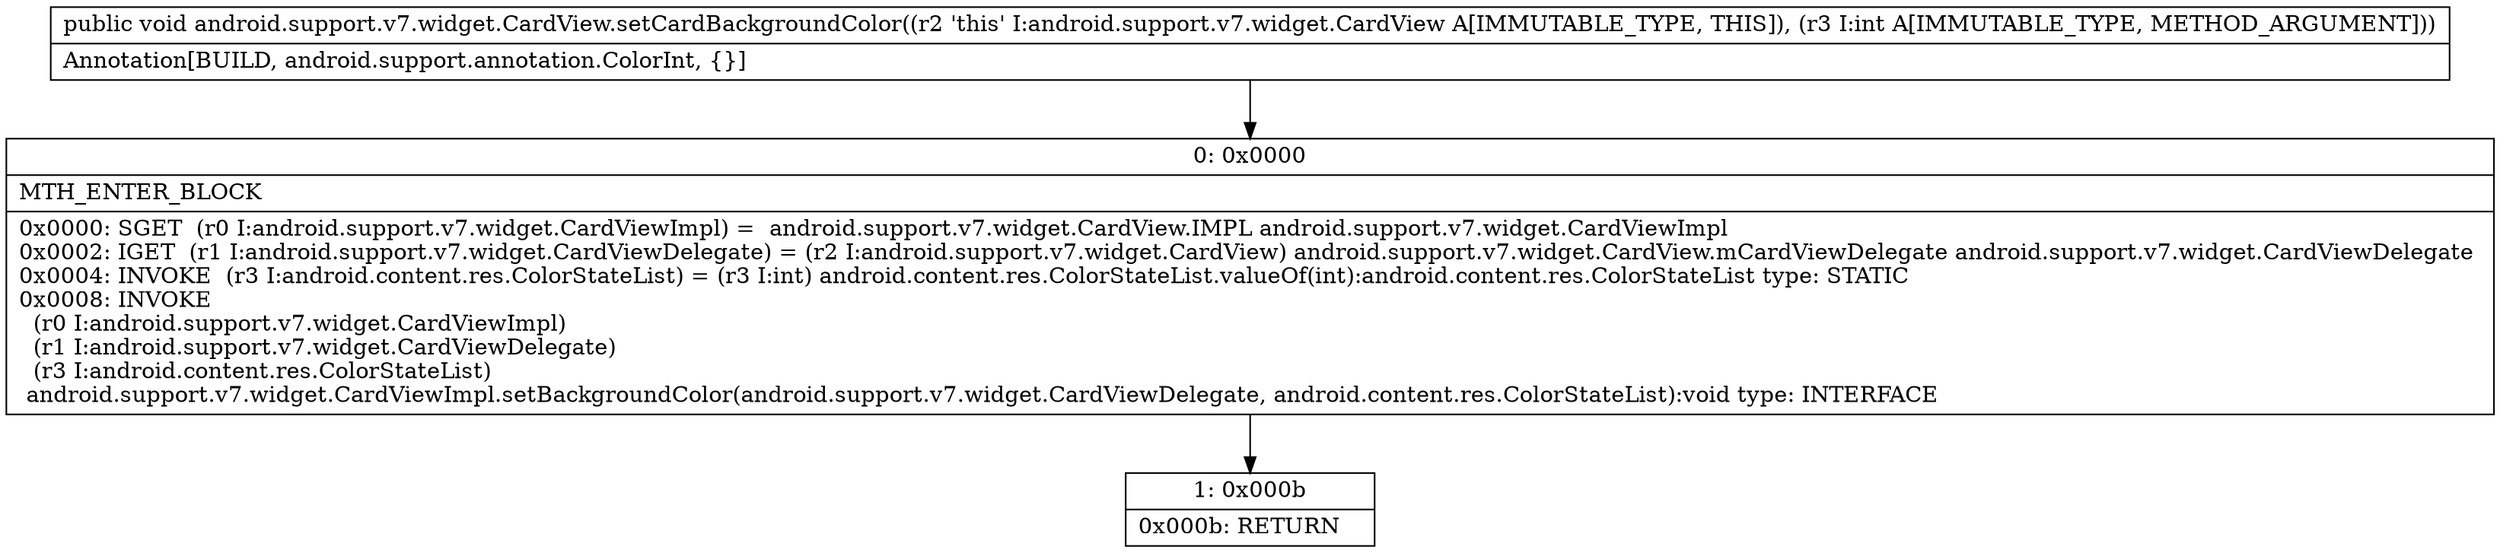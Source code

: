 digraph "CFG forandroid.support.v7.widget.CardView.setCardBackgroundColor(I)V" {
Node_0 [shape=record,label="{0\:\ 0x0000|MTH_ENTER_BLOCK\l|0x0000: SGET  (r0 I:android.support.v7.widget.CardViewImpl) =  android.support.v7.widget.CardView.IMPL android.support.v7.widget.CardViewImpl \l0x0002: IGET  (r1 I:android.support.v7.widget.CardViewDelegate) = (r2 I:android.support.v7.widget.CardView) android.support.v7.widget.CardView.mCardViewDelegate android.support.v7.widget.CardViewDelegate \l0x0004: INVOKE  (r3 I:android.content.res.ColorStateList) = (r3 I:int) android.content.res.ColorStateList.valueOf(int):android.content.res.ColorStateList type: STATIC \l0x0008: INVOKE  \l  (r0 I:android.support.v7.widget.CardViewImpl)\l  (r1 I:android.support.v7.widget.CardViewDelegate)\l  (r3 I:android.content.res.ColorStateList)\l android.support.v7.widget.CardViewImpl.setBackgroundColor(android.support.v7.widget.CardViewDelegate, android.content.res.ColorStateList):void type: INTERFACE \l}"];
Node_1 [shape=record,label="{1\:\ 0x000b|0x000b: RETURN   \l}"];
MethodNode[shape=record,label="{public void android.support.v7.widget.CardView.setCardBackgroundColor((r2 'this' I:android.support.v7.widget.CardView A[IMMUTABLE_TYPE, THIS]), (r3 I:int A[IMMUTABLE_TYPE, METHOD_ARGUMENT]))  | Annotation[BUILD, android.support.annotation.ColorInt, \{\}]\l}"];
MethodNode -> Node_0;
Node_0 -> Node_1;
}


